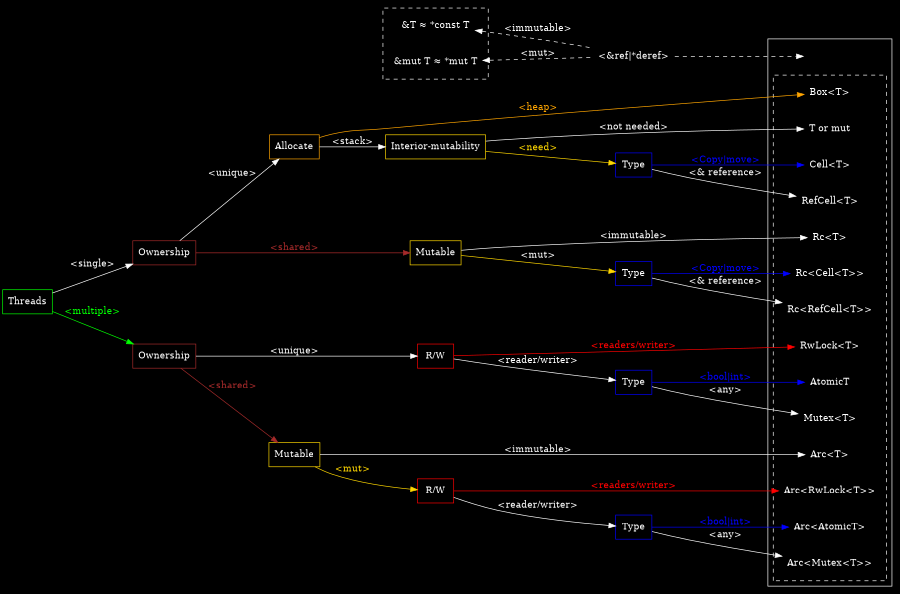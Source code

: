 digraph rusty {
    size="6"
    rankdir=LR
    cluster=true
    bgcolor=black
    fillcolor=black
    color=white
    node [style=filled, fillcolor=black, fontcolor=white, shape=box]
    edge [fontcolor=white, color=white]
    subgraph cluster_a {
        style=dashed
        color=white
        ref_t [label="&T ≈ *const T", shape=plaintext]
        ref_mut_t [label="&mut T ≈ *mut T", shape=plaintext]
    }
    subgraph cluster_b {
        dummy3 [style=invis]
        color=white
        subgraph cluster_c {
            style=dashed
            color=white
            t [label="T or mut", shape=plaintext]
            cell_t [label="Cell<T>", shape=plaintext]
            refcell_t [label="RefCell<T>", shape=plaintext]
            box_t [label="Box<T>", shape=plaintext]
            rc_t [label="Rc<T>", shape=plaintext]
            rc_cell_t [label="Rc<Cell<T>>", shape=plaintext]
            rc_refcell_t [label="Rc<RefCell<T>>", shape=plaintext]
            atomic_t [label="AtomicT", shape=plaintext]
            mutex_t [label="Mutex<T>", shape=plaintext]
            rwlock_t [label="RwLock<T>", shape=plaintext]
            arc_t [label="Arc<T>", shape=plaintext]
            arc_atomic_t [label="Arc<AtomicT>", shape=plaintext]
            arc_mutex_t [label="Arc<Mutex<T>>", shape=plaintext]
            arc_rwlock_t [label="Arc<RwLock<T>>", shape=plaintext]
        }
    }
    dummy2 [label="<&ref|*deref>", shape=plaintext]
    ref_t -> dummy2 [label="<immutable>", style=dashed, dir=back]
    ref_mut_t -> dummy2 [label="<mut>", style=dashed, dir=back]
    dummy2 -> dummy3 [style=dashed]
    threads [label=Threads, color=green]
    ownership1 [label="Ownership", color=brown]
    threads -> ownership1 [label="<single>"]
    allocate [label=Allocate, color=orange]
    ownership1 -> allocate [label="<unique>"]
    interior_mut [label="Interior-mutability", color=gold]
    allocate -> interior_mut [label="<stack>"]
    interior_mut -> t [label="<not needed>"]
    type1 [label=Type, color=blue]
    interior_mut -> type1 [label="<need>", fontcolor=gold, color=gold]
    type1 -> cell_t [label="<Copy|move>", fontcolor=blue, color=blue]
    type1 -> refcell_t [label="<& reference>"]
    allocate -> box_t [label="<heap>", fontcolor=orange, color=orange]
    mutable1 [label=Mutable, color=gold]
    ownership1 -> mutable1 [label="<shared>", fontcolor=brown, color=brown]
    mutable1 -> rc_t [label="<immutable>"]
    type2 [label=Type, color=blue]
    mutable1 -> type2 [label="<mut>", color=gold]
    type2 -> rc_cell_t [label="<Copy|move>", fontcolor=blue, color=blue]
    type2 -> rc_refcell_t [label="<& reference>"]
    ownership2 [label="Ownership", color=brown]
    threads -> ownership2 [label="<multiple>", fontcolor=green, color=green]
    rw1 [label="R/W", color=red]
    ownership2 -> rw1 [label="<unique>"]
    type3 [label=Type, color=blue]
    rw1 -> type3 [label="<reader/writer>"]
    type3 -> atomic_t [label="<bool|int>", fontcolor=blue, color=blue]
    type3 -> mutex_t [label="<any>"]
    rw1 -> rwlock_t [label="<readers/writer>", fontcolor=red, color=red]
    mutable2 [label=Mutable, color=gold]
    ownership2 -> mutable2 [label="<shared>", fontcolor=brown, color=brown]
    mutable2 -> arc_t [label="<immutable>"]
    rw2 [label="R/W", color=red]
    mutable2 -> rw2 [label="<mut>", fontcolor=gold, color=gold]
    type4 [label=Type, color=blue]
    rw2 -> type4 [label="<reader/writer>"]
    type4 -> arc_atomic_t [label="<bool|int>", fontcolor=blue, color=blue]
    type4 -> arc_mutex_t [label="<any>"]
    rw2 -> arc_rwlock_t [label="<readers/writer>", fontcolor=red, color=red]
}